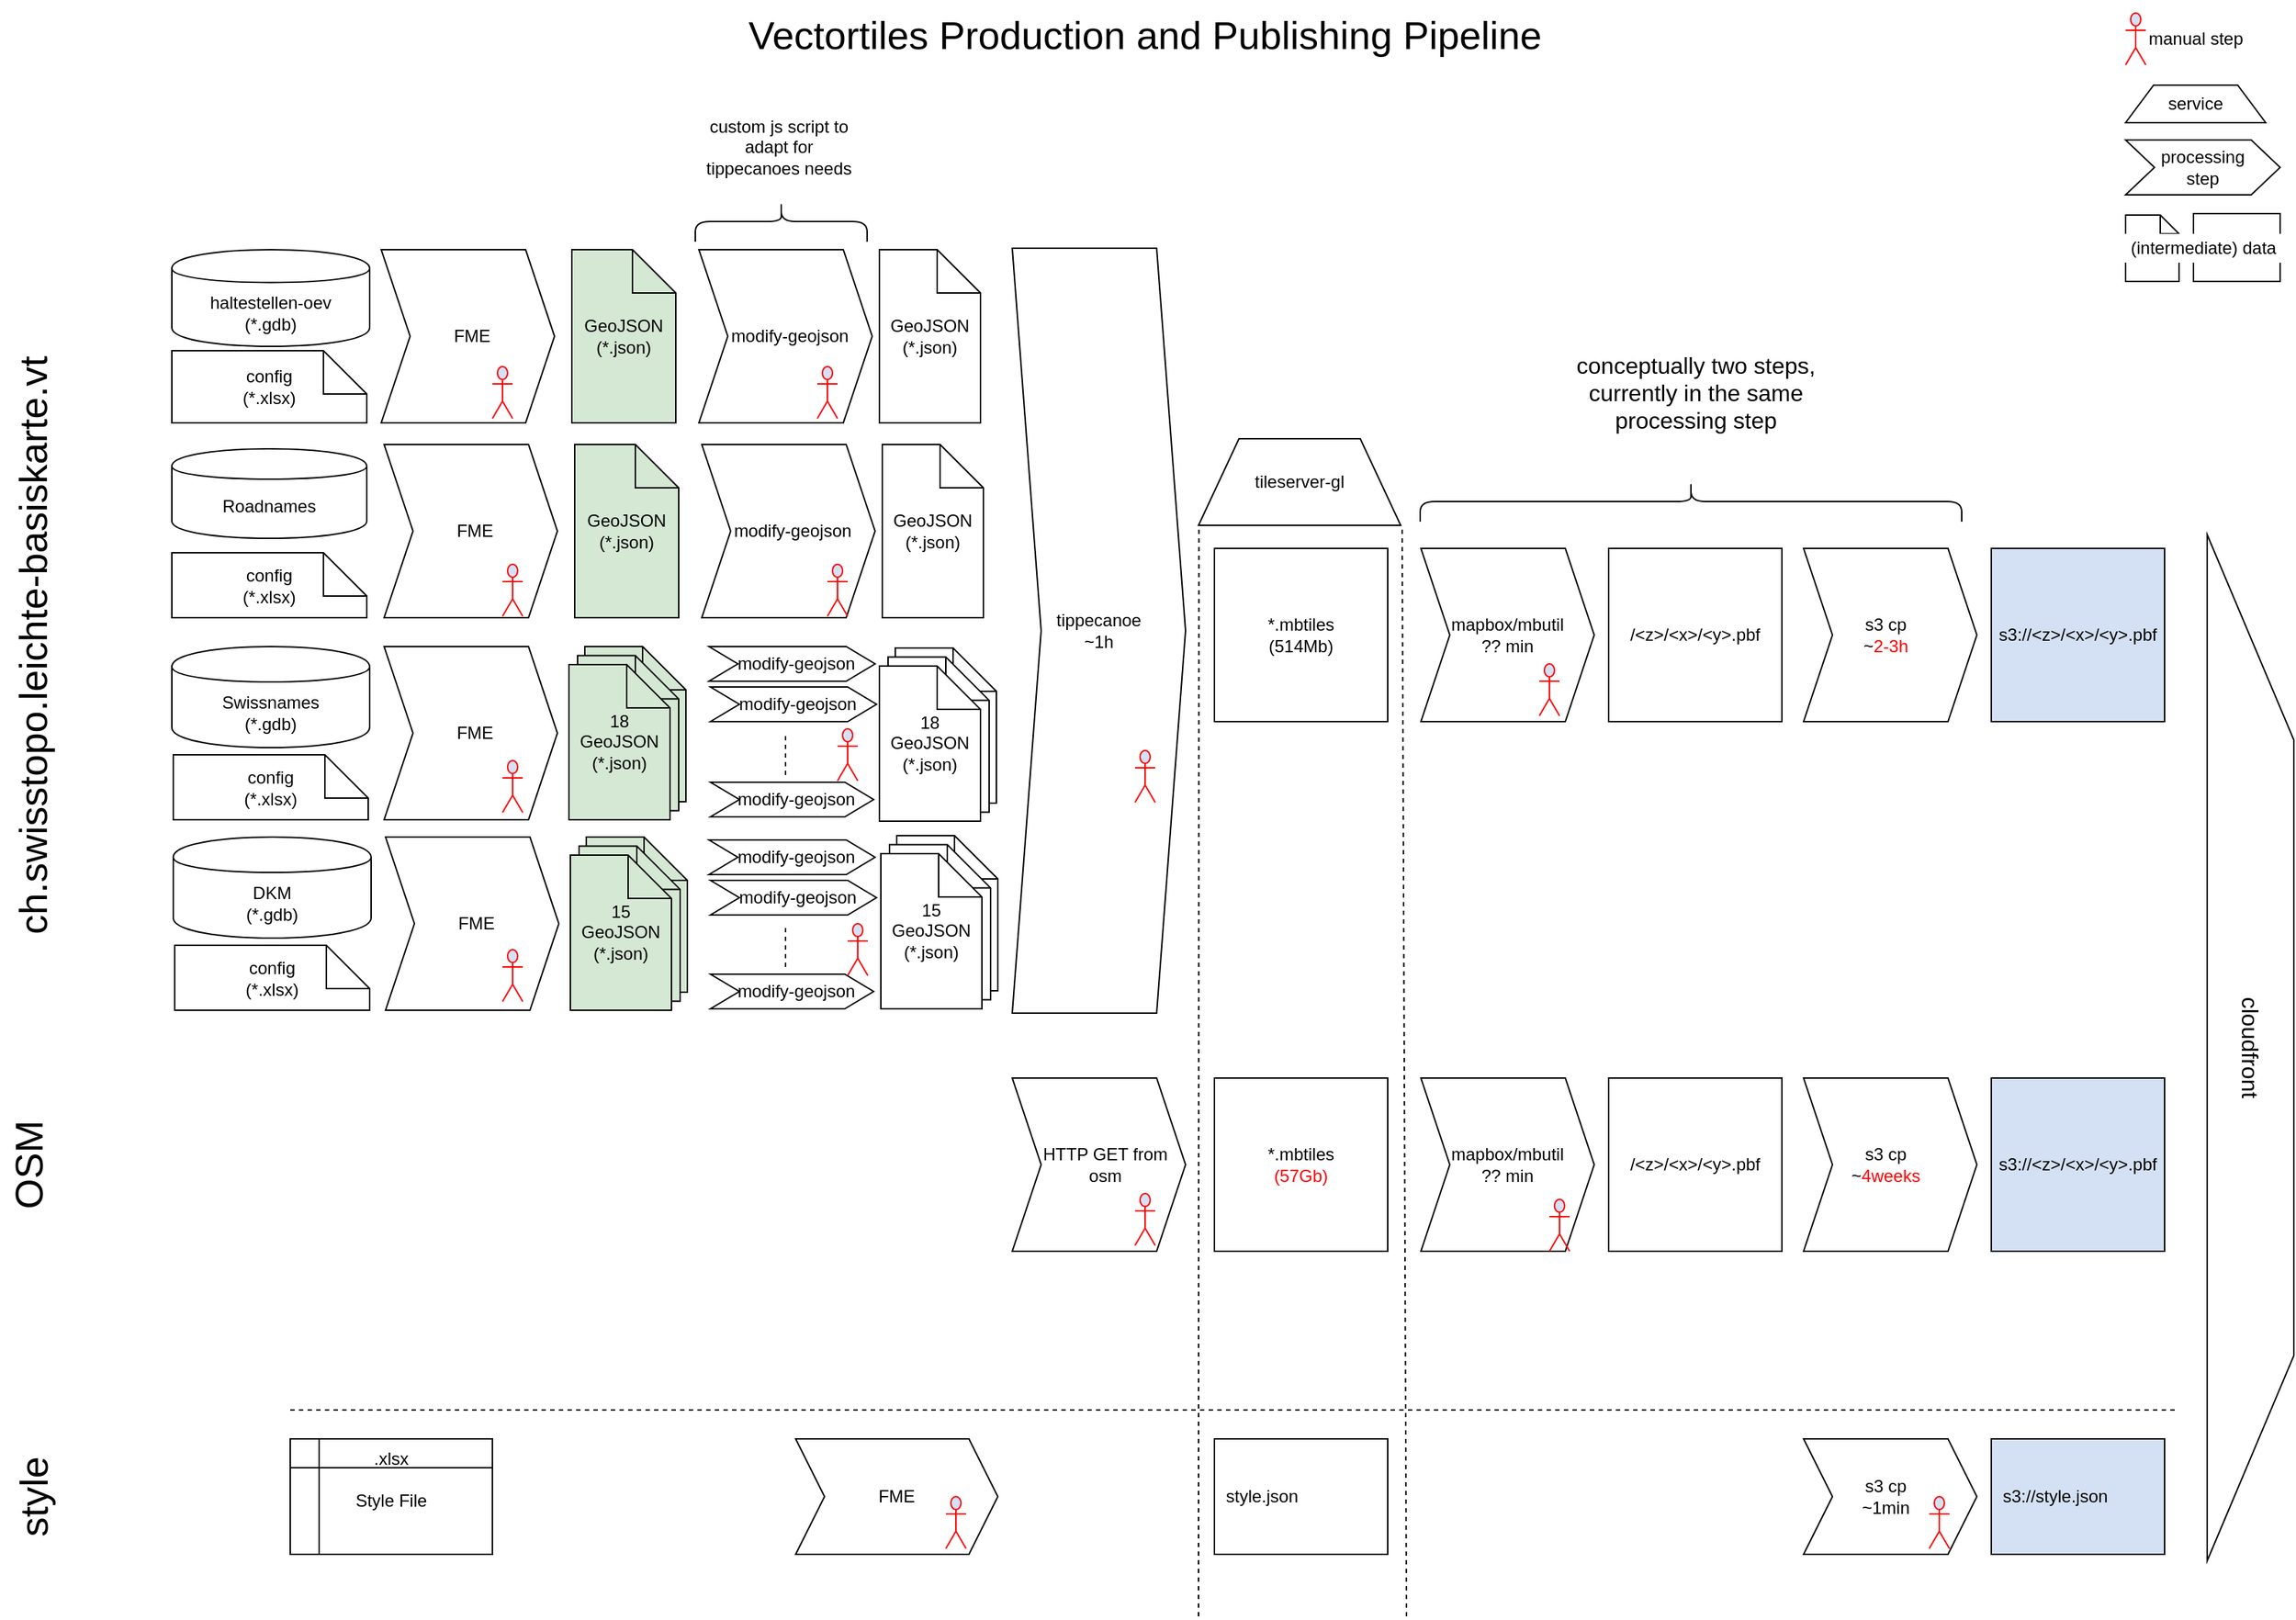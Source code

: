 <mxGraphModel dx="1381" dy="938" grid="1" gridSize="10" guides="1" tooltips="1" connect="1" arrows="1" fold="1" page="1" pageScale="1" pageWidth="1654" pageHeight="1169" background="#ffffff"><root><mxCell id="0"/><mxCell id="1" parent="0"/><mxCell id="14" value="&lt;div&gt;*.mbtiles&lt;/div&gt;&lt;div&gt;(514Mb)&lt;br&gt;&lt;/div&gt;" style="rounded=0;whiteSpace=wrap;html=1;" vertex="1" parent="1"><mxGeometry x="875" y="410" width="120" height="120" as="geometry"/></mxCell><mxCell id="15" value="&lt;div&gt;mapbox/mbutil&lt;/div&gt;&lt;div align=&quot;center&quot;&gt;?? min&lt;br&gt;&lt;/div&gt;" style="shape=step;perimeter=stepPerimeter;whiteSpace=wrap;html=1;fixedSize=1;spacingRight=6;align=center;spacingLeft=6;" vertex="1" parent="1"><mxGeometry x="1018" y="410" width="120" height="120" as="geometry"/></mxCell><mxCell id="16" value="&lt;div&gt;/&amp;lt;z&amp;gt;/&amp;lt;x&amp;gt;/&amp;lt;y&amp;gt;.pbf&lt;/div&gt;" style="rounded=0;whiteSpace=wrap;html=1;" vertex="1" parent="1"><mxGeometry x="1148" y="410" width="120" height="120" as="geometry"/></mxCell><mxCell id="18" value="&lt;div&gt;tippecanoe&lt;/div&gt;&lt;div&gt;~1h&lt;br&gt;&lt;/div&gt;" style="shape=step;perimeter=stepPerimeter;whiteSpace=wrap;html=1;fixedSize=1;" vertex="1" parent="1"><mxGeometry x="735" y="202" width="120" height="530" as="geometry"/></mxCell><mxCell id="23" value="tileserver-gl" style="shape=trapezoid;perimeter=trapezoidPerimeter;whiteSpace=wrap;html=1;align=center;" vertex="1" parent="1"><mxGeometry x="864" y="334" width="140" height="60" as="geometry"/></mxCell><mxCell id="24" value="&lt;div&gt;s3 cp&lt;/div&gt;~&lt;font color=&quot;#FF0000&quot;&gt;2-3h&lt;/font&gt;" style="shape=step;perimeter=stepPerimeter;whiteSpace=wrap;html=1;fixedSize=1;spacingRight=6;align=center;" vertex="1" parent="1"><mxGeometry x="1283" y="410" width="120" height="120" as="geometry"/></mxCell><mxCell id="25" value="s3://&amp;lt;z&amp;gt;/&amp;lt;x&amp;gt;/&amp;lt;y&amp;gt;.pbf" style="rounded=0;whiteSpace=wrap;html=1;fillColor=#D4E1F5;" vertex="1" parent="1"><mxGeometry x="1413" y="410" width="120" height="120" as="geometry"/></mxCell><mxCell id="8" value=".xlsx&lt;br&gt;&lt;div&gt;&lt;br&gt;&lt;/div&gt;&lt;div&gt;Style File&lt;/div&gt;" style="shape=internalStorage;whiteSpace=wrap;html=1;verticalAlign=top;" vertex="1" parent="1"><mxGeometry x="235" y="1027" width="140" height="80" as="geometry"/></mxCell><mxCell id="19" value="FME" style="shape=step;perimeter=stepPerimeter;whiteSpace=wrap;html=1;fixedSize=1;" vertex="1" parent="1"><mxGeometry x="585" y="1027" width="140" height="80" as="geometry"/></mxCell><mxCell id="21" value="style.json" style="rounded=0;whiteSpace=wrap;html=1;align=left;spacingLeft=6;" vertex="1" parent="1"><mxGeometry x="875" y="1027" width="120" height="80" as="geometry"/></mxCell><mxCell id="22" value="" style="endArrow=none;dashed=1;html=1;" edge="1" parent="1"><mxGeometry width="50" height="50" relative="1" as="geometry"><mxPoint x="235" y="1007" as="sourcePoint"/><mxPoint x="1540" y="1007" as="targetPoint"/></mxGeometry></mxCell><mxCell id="36" value="&lt;div&gt;s3 cp&lt;/div&gt;~1min" style="shape=step;perimeter=stepPerimeter;whiteSpace=wrap;html=1;fixedSize=1;spacingRight=6;align=center;" vertex="1" parent="1"><mxGeometry x="1283" y="1027" width="120" height="80" as="geometry"/></mxCell><mxCell id="37" value="s3://style.json" style="rounded=0;whiteSpace=wrap;html=1;align=left;spacingLeft=6;fillColor=#D4E1F5;" vertex="1" parent="1"><mxGeometry x="1413" y="1027" width="120" height="80" as="geometry"/></mxCell><mxCell id="38" value="" style="endArrow=none;dashed=1;html=1;entryX=0.002;entryY=1.006;entryPerimeter=0;" edge="1" parent="1" target="23"><mxGeometry width="50" height="50" relative="1" as="geometry"><mxPoint x="864" y="1150" as="sourcePoint"/><mxPoint x="864" y="400" as="targetPoint"/></mxGeometry></mxCell><mxCell id="30" value="&lt;div&gt;*.mbtiles&lt;/div&gt;&lt;font color=&quot;#FF0000&quot;&gt;(57Gb)&lt;/font&gt;" style="rounded=0;whiteSpace=wrap;html=1;" vertex="1" parent="1"><mxGeometry x="875" y="777" width="120" height="120" as="geometry"/></mxCell><mxCell id="31" value="s3://&amp;lt;z&amp;gt;/&amp;lt;x&amp;gt;/&amp;lt;y&amp;gt;.pbf" style="rounded=0;whiteSpace=wrap;html=1;fillColor=#D4E1F5;" vertex="1" parent="1"><mxGeometry x="1413" y="777" width="120" height="120" as="geometry"/></mxCell><mxCell id="32" value="&lt;div&gt;mapbox/mbutil&lt;/div&gt;?? min" style="shape=step;perimeter=stepPerimeter;whiteSpace=wrap;html=1;fixedSize=1;spacingRight=6;align=center;spacingLeft=6;" vertex="1" parent="1"><mxGeometry x="1018" y="777" width="120" height="120" as="geometry"/></mxCell><mxCell id="33" value="&lt;div&gt;/&amp;lt;z&amp;gt;/&amp;lt;x&amp;gt;/&amp;lt;y&amp;gt;.pbf&lt;/div&gt;" style="rounded=0;whiteSpace=wrap;html=1;" vertex="1" parent="1"><mxGeometry x="1148" y="777" width="120" height="120" as="geometry"/></mxCell><mxCell id="34" value="&lt;div&gt;s3 cp&lt;/div&gt;~&lt;font color=&quot;#FF0000&quot;&gt;4weeks&lt;/font&gt;" style="shape=step;perimeter=stepPerimeter;whiteSpace=wrap;html=1;fixedSize=1;spacingRight=6;align=center;" vertex="1" parent="1"><mxGeometry x="1283" y="777" width="120" height="120" as="geometry"/></mxCell><mxCell id="39" value="" style="endArrow=none;dashed=1;html=1;entryX=1.007;entryY=1;entryPerimeter=0;" edge="1" parent="1" target="23"><mxGeometry width="50" height="50" relative="1" as="geometry"><mxPoint x="1008" y="1150" as="sourcePoint"/><mxPoint x="873.588" y="399.529" as="targetPoint"/></mxGeometry></mxCell><mxCell id="40" value="&lt;div&gt;HTTP GET from&lt;/div&gt;&lt;div&gt;osm&lt;br&gt;&lt;/div&gt;" style="shape=step;perimeter=stepPerimeter;whiteSpace=wrap;html=1;fixedSize=1;spacingLeft=9;" vertex="1" parent="1"><mxGeometry x="735" y="777" width="120" height="120" as="geometry"/></mxCell><mxCell id="41" value="&lt;div&gt;ch.swisstopo.leichte-basiskarte.vt&lt;/div&gt;" style="text;html=1;strokeColor=none;fillColor=none;align=center;verticalAlign=middle;whiteSpace=wrap;rounded=0;rotation=-90;fontSize=27;" vertex="1" parent="1"><mxGeometry x="-215" y="457" width="545" height="40" as="geometry"/></mxCell><mxCell id="42" value="OSM" style="text;html=1;strokeColor=none;fillColor=none;align=center;verticalAlign=middle;whiteSpace=wrap;rounded=0;rotation=-90;fontSize=27;" vertex="1" parent="1"><mxGeometry x="21" y="817" width="67" height="40" as="geometry"/></mxCell><mxCell id="43" value="style" style="text;html=1;strokeColor=none;fillColor=none;align=center;verticalAlign=middle;whiteSpace=wrap;rounded=0;rotation=-90;fontSize=27;" vertex="1" parent="1"><mxGeometry x="28" y="1047" width="60" height="40" as="geometry"/></mxCell><mxCell id="44" value="cloudfront" style="shape=trapezoid;perimeter=trapezoidPerimeter;whiteSpace=wrap;html=1;fontSize=16;align=center;rotation=90;" vertex="1" parent="1"><mxGeometry x="1237" y="726" width="711" height="60" as="geometry"/></mxCell><mxCell id="45" value="" style="shape=curlyBracket;whiteSpace=wrap;html=1;rounded=1;fontSize=16;align=center;rotation=90;verticalAlign=middle;" vertex="1" parent="1"><mxGeometry x="1191" y="190" width="28" height="375" as="geometry"/></mxCell><mxCell id="46" value="conceptually two steps, currently in the same processing step" style="text;html=1;strokeColor=none;fillColor=#ffffff;align=center;verticalAlign=middle;whiteSpace=wrap;rounded=0;fontSize=16;" vertex="1" parent="1"><mxGeometry x="1119" y="260" width="179" height="84" as="geometry"/></mxCell><mxCell id="77" value="custom js script to adapt for tippecanoes needs" style="text;html=1;strokeColor=none;fillColor=none;align=center;verticalAlign=middle;whiteSpace=wrap;rounded=0;fontSize=12;fontColor=#000000;" vertex="1" parent="1"><mxGeometry x="515" y="122" width="117" height="20" as="geometry"/></mxCell><mxCell id="78" value="" style="shape=curlyBracket;whiteSpace=wrap;html=1;rounded=1;fontSize=16;align=center;rotation=90;verticalAlign=middle;" vertex="1" parent="1"><mxGeometry x="561" y="124" width="28" height="119" as="geometry"/></mxCell><mxCell id="4" value="&lt;div&gt;Swissnames&lt;/div&gt;(*.gdb)" style="shape=cylinder;whiteSpace=wrap;html=1;boundedLbl=1;" vertex="1" parent="1"><mxGeometry x="153" y="478" width="137" height="70" as="geometry"/></mxCell><mxCell id="65" value="&lt;div&gt;config&lt;/div&gt;&lt;div&gt;(*.xlsx)&lt;/div&gt;" style="shape=note;whiteSpace=wrap;html=1;strokeColor=#000000;strokeWidth=1;fillColor=#FFFFFF;fontSize=12;fontColor=#000000;align=center;" vertex="1" parent="1"><mxGeometry x="154" y="553" width="135" height="45" as="geometry"/></mxCell><mxCell id="66" value="&lt;div&gt;FME&lt;/div&gt;" style="shape=step;perimeter=stepPerimeter;whiteSpace=wrap;html=1;fixedSize=1;spacingLeft=6;" vertex="1" parent="1"><mxGeometry x="300" y="478" width="120" height="120" as="geometry"/></mxCell><mxCell id="72" value="" style="group" vertex="1" connectable="0" parent="1"><mxGeometry x="643" y="479" width="81" height="120" as="geometry"/></mxCell><mxCell id="69" value="" style="shape=note;whiteSpace=wrap;html=1;strokeColor=#000000;strokeWidth=1;fillColor=#FFFFFF;fontSize=12;fontColor=#000000;align=center;" vertex="1" parent="72"><mxGeometry x="11" width="70" height="107.463" as="geometry"/></mxCell><mxCell id="70" value="" style="shape=note;whiteSpace=wrap;html=1;strokeColor=#000000;strokeWidth=1;fillColor=#FFFFFF;fontSize=12;fontColor=#000000;align=center;" vertex="1" parent="72"><mxGeometry x="6" y="6.269" width="70" height="107.463" as="geometry"/></mxCell><mxCell id="71" value="18&lt;div&gt;GeoJSON&lt;/div&gt;&lt;div&gt;(*.json)&lt;br&gt;&lt;/div&gt;" style="shape=note;whiteSpace=wrap;html=1;strokeColor=#000000;strokeWidth=1;fillColor=#FFFFFF;fontSize=12;fontColor=#000000;align=center;" vertex="1" parent="72"><mxGeometry y="12.537" width="70" height="107.463" as="geometry"/></mxCell><mxCell id="79" value="&lt;div&gt;DKM&lt;/div&gt;&lt;div&gt;(*.gdb)&lt;/div&gt;" style="shape=cylinder;whiteSpace=wrap;html=1;boundedLbl=1;" vertex="1" parent="1"><mxGeometry x="154" y="610" width="137" height="70" as="geometry"/></mxCell><mxCell id="80" value="&lt;div&gt;config&lt;/div&gt;&lt;div&gt;(*.xlsx)&lt;/div&gt;" style="shape=note;whiteSpace=wrap;html=1;strokeColor=#000000;strokeWidth=1;fillColor=#FFFFFF;fontSize=12;fontColor=#000000;align=center;" vertex="1" parent="1"><mxGeometry x="155" y="685" width="135" height="45" as="geometry"/></mxCell><mxCell id="81" value="&lt;div&gt;FME&lt;/div&gt;" style="shape=step;perimeter=stepPerimeter;whiteSpace=wrap;html=1;fixedSize=1;spacingLeft=6;" vertex="1" parent="1"><mxGeometry x="301" y="610" width="120" height="120" as="geometry"/></mxCell><mxCell id="87" value="" style="group" vertex="1" connectable="0" parent="1"><mxGeometry x="644" y="609" width="81" height="120" as="geometry"/></mxCell><mxCell id="88" value="" style="shape=note;whiteSpace=wrap;html=1;strokeColor=#000000;strokeWidth=1;fillColor=#FFFFFF;fontSize=12;fontColor=#000000;align=center;" vertex="1" parent="87"><mxGeometry x="11" width="70" height="107.463" as="geometry"/></mxCell><mxCell id="89" value="" style="shape=note;whiteSpace=wrap;html=1;strokeColor=#000000;strokeWidth=1;fillColor=#FFFFFF;fontSize=12;fontColor=#000000;align=center;" vertex="1" parent="87"><mxGeometry x="6" y="6.269" width="70" height="107.463" as="geometry"/></mxCell><mxCell id="90" value="15&lt;div&gt;GeoJSON&lt;/div&gt;&lt;div&gt;(*.json)&lt;br&gt;&lt;/div&gt;" style="shape=note;whiteSpace=wrap;html=1;strokeColor=#000000;strokeWidth=1;fillColor=#FFFFFF;fontSize=12;fontColor=#000000;align=center;" vertex="1" parent="87"><mxGeometry y="12.537" width="70" height="107.463" as="geometry"/></mxCell><mxCell id="5" value="Roadnames" style="shape=cylinder;whiteSpace=wrap;html=1;boundedLbl=1;" vertex="1" parent="1"><mxGeometry x="153" y="341" width="135" height="62" as="geometry"/></mxCell><mxCell id="60" value="&lt;div&gt;config&lt;/div&gt;&lt;div&gt;(*.xlsx)&lt;/div&gt;" style="shape=note;whiteSpace=wrap;html=1;strokeColor=#000000;strokeWidth=1;fillColor=#FFFFFF;fontSize=12;fontColor=#000000;align=center;" vertex="1" parent="1"><mxGeometry x="153" y="413" width="135" height="45" as="geometry"/></mxCell><mxCell id="61" value="&lt;div&gt;FME&lt;/div&gt;" style="shape=step;perimeter=stepPerimeter;whiteSpace=wrap;html=1;fixedSize=1;spacingLeft=6;" vertex="1" parent="1"><mxGeometry x="300" y="338" width="120" height="120" as="geometry"/></mxCell><mxCell id="62" value="&lt;div&gt;GeoJSON&lt;/div&gt;(*.json)" style="shape=note;whiteSpace=wrap;html=1;strokeColor=#000000;strokeWidth=1;fillColor=#D5E8D4;fontSize=12;fontColor=#000000;align=center;" vertex="1" parent="1"><mxGeometry x="432" y="338" width="72" height="120" as="geometry"/></mxCell><mxCell id="63" value="&lt;div&gt;modify-geojson&lt;/div&gt;" style="shape=step;perimeter=stepPerimeter;whiteSpace=wrap;html=1;fixedSize=1;spacingLeft=6;" vertex="1" parent="1"><mxGeometry x="520" y="338" width="120" height="120" as="geometry"/></mxCell><mxCell id="64" value="&lt;div&gt;GeoJSON&lt;/div&gt;&lt;div&gt;(*.json)&lt;br&gt;&lt;/div&gt;" style="shape=note;whiteSpace=wrap;html=1;strokeColor=#000000;strokeWidth=1;fillColor=#FFFFFF;fontSize=12;fontColor=#000000;align=center;" vertex="1" parent="1"><mxGeometry x="645" y="338" width="70" height="120" as="geometry"/></mxCell><mxCell id="2" value="&lt;div&gt;haltestellen-oev&lt;/div&gt;&lt;div&gt;(*.gdb)&lt;br&gt;&lt;/div&gt;" style="shape=cylinder;whiteSpace=wrap;html=1;boundedLbl=1;" vertex="1" parent="1"><mxGeometry x="153" y="203" width="137" height="67" as="geometry"/></mxCell><mxCell id="52" value="&lt;div&gt;FME&lt;/div&gt;" style="shape=step;perimeter=stepPerimeter;whiteSpace=wrap;html=1;fixedSize=1;spacingLeft=6;" vertex="1" parent="1"><mxGeometry x="298" y="203" width="120" height="120" as="geometry"/></mxCell><mxCell id="56" value="&lt;div&gt;GeoJSON&lt;/div&gt;(*.json)" style="shape=note;whiteSpace=wrap;html=1;strokeColor=#000000;strokeWidth=1;fillColor=#D5E8D4;fontSize=12;fontColor=#000000;align=center;" vertex="1" parent="1"><mxGeometry x="430" y="203" width="72" height="120" as="geometry"/></mxCell><mxCell id="57" value="&lt;div&gt;modify-geojson&lt;/div&gt;" style="shape=step;perimeter=stepPerimeter;whiteSpace=wrap;html=1;fixedSize=1;spacingLeft=6;" vertex="1" parent="1"><mxGeometry x="518" y="203" width="120" height="120" as="geometry"/></mxCell><mxCell id="58" value="&lt;div&gt;GeoJSON&lt;/div&gt;&lt;div&gt;(*.json)&lt;br&gt;&lt;/div&gt;" style="shape=note;whiteSpace=wrap;html=1;strokeColor=#000000;strokeWidth=1;fillColor=#FFFFFF;fontSize=12;fontColor=#000000;align=center;" vertex="1" parent="1"><mxGeometry x="643" y="203" width="70" height="120" as="geometry"/></mxCell><mxCell id="59" value="&lt;div&gt;config&lt;/div&gt;&lt;div&gt;(*.xlsx)&lt;/div&gt;" style="shape=note;whiteSpace=wrap;html=1;strokeColor=#000000;strokeWidth=1;fillColor=#FFFFFF;fontSize=12;fontColor=#000000;align=center;" vertex="1" parent="1"><mxGeometry x="153" y="273" width="135" height="50" as="geometry"/></mxCell><mxCell id="105" value="" style="group" vertex="1" connectable="0" parent="1"><mxGeometry x="525" y="478" width="116" height="118" as="geometry"/></mxCell><mxCell id="68" value="&lt;div&gt;modify-geojson&lt;/div&gt;" style="shape=step;perimeter=stepPerimeter;whiteSpace=wrap;html=1;fixedSize=1;spacingLeft=6;" vertex="1" parent="105"><mxGeometry width="115" height="24" as="geometry"/></mxCell><mxCell id="96" value="&lt;div&gt;modify-geojson&lt;/div&gt;" style="shape=step;perimeter=stepPerimeter;whiteSpace=wrap;html=1;fixedSize=1;spacingLeft=6;" vertex="1" parent="105"><mxGeometry x="1" y="28" width="115" height="24" as="geometry"/></mxCell><mxCell id="97" value="&lt;div&gt;modify-geojson&lt;/div&gt;" style="shape=step;perimeter=stepPerimeter;whiteSpace=wrap;html=1;fixedSize=1;spacingLeft=6;" vertex="1" parent="105"><mxGeometry x="1" y="94" width="113" height="24" as="geometry"/></mxCell><mxCell id="98" value="" style="endArrow=none;dashed=1;html=1;fontSize=27;fontColor=#000000;" edge="1" parent="105"><mxGeometry width="50" height="50" relative="1" as="geometry"><mxPoint x="53" y="89" as="sourcePoint"/><mxPoint x="53" y="59" as="targetPoint"/></mxGeometry></mxCell><mxCell id="122" value="" style="shape=umlActor;verticalLabelPosition=bottom;labelBackgroundColor=#ffffff;verticalAlign=top;html=1;strokeColor=#FF0000;strokeWidth=1;fillColor=#D4E1F5;fontSize=27;fontColor=#000000;align=center;" vertex="1" parent="105"><mxGeometry x="89" y="57" width="14" height="36" as="geometry"/></mxCell><mxCell id="106" value="" style="group" vertex="1" connectable="0" parent="1"><mxGeometry x="525" y="612" width="116" height="117" as="geometry"/></mxCell><mxCell id="101" value="&lt;div&gt;modify-geojson&lt;/div&gt;" style="shape=step;perimeter=stepPerimeter;whiteSpace=wrap;html=1;fixedSize=1;spacingLeft=6;" vertex="1" parent="106"><mxGeometry width="115" height="24" as="geometry"/></mxCell><mxCell id="102" value="&lt;div&gt;modify-geojson&lt;/div&gt;" style="shape=step;perimeter=stepPerimeter;whiteSpace=wrap;html=1;fixedSize=1;spacingLeft=6;" vertex="1" parent="106"><mxGeometry x="1" y="28" width="115" height="24" as="geometry"/></mxCell><mxCell id="103" value="&lt;div&gt;modify-geojson&lt;/div&gt;" style="shape=step;perimeter=stepPerimeter;whiteSpace=wrap;html=1;fixedSize=1;spacingLeft=6;" vertex="1" parent="106"><mxGeometry x="1" y="93" width="113" height="24" as="geometry"/></mxCell><mxCell id="104" value="" style="endArrow=none;dashed=1;html=1;fontSize=27;fontColor=#000000;" edge="1" parent="106"><mxGeometry width="50" height="50" relative="1" as="geometry"><mxPoint x="53" y="88" as="sourcePoint"/><mxPoint x="53" y="58" as="targetPoint"/></mxGeometry></mxCell><mxCell id="123" value="" style="shape=umlActor;verticalLabelPosition=bottom;labelBackgroundColor=#ffffff;verticalAlign=top;html=1;strokeColor=#FF0000;strokeWidth=1;fillColor=#D4E1F5;fontSize=27;fontColor=#000000;align=center;" vertex="1" parent="106"><mxGeometry x="96" y="58" width="14" height="36" as="geometry"/></mxCell><mxCell id="107" value="Vectortiles Production and Publishing Pipeline" style="text;html=1;strokeColor=none;fillColor=none;align=center;verticalAlign=middle;whiteSpace=wrap;rounded=0;fontSize=27;fontColor=#000000;" vertex="1" parent="1"><mxGeometry x="184" y="30" width="1286" height="50" as="geometry"/></mxCell><mxCell id="109" value="" style="group" vertex="1" connectable="0" parent="1"><mxGeometry x="428" y="478" width="81" height="120" as="geometry"/></mxCell><mxCell id="74" value="" style="shape=note;whiteSpace=wrap;html=1;strokeColor=#000000;strokeWidth=1;fillColor=#D5E8D4;fontSize=12;fontColor=#000000;align=center;" vertex="1" parent="109"><mxGeometry x="11" width="70" height="107.463" as="geometry"/></mxCell><mxCell id="75" value="" style="shape=note;whiteSpace=wrap;html=1;strokeColor=#000000;strokeWidth=1;fillColor=#D5E8D4;fontSize=12;fontColor=#000000;align=center;" vertex="1" parent="109"><mxGeometry x="6" y="6.269" width="70" height="107.463" as="geometry"/></mxCell><mxCell id="76" value="18&lt;div&gt;GeoJSON&lt;/div&gt;&lt;div&gt;(*.json)&lt;br&gt;&lt;/div&gt;" style="shape=note;whiteSpace=wrap;html=1;strokeColor=#000000;strokeWidth=1;fillColor=#D5E8D4;fontSize=12;fontColor=#000000;align=center;" vertex="1" parent="109"><mxGeometry y="12.537" width="70" height="107.463" as="geometry"/></mxCell><mxCell id="110" value="" style="group" vertex="1" connectable="0" parent="1"><mxGeometry x="429" y="610" width="81" height="120" as="geometry"/></mxCell><mxCell id="83" value="" style="shape=note;whiteSpace=wrap;html=1;strokeColor=#000000;strokeWidth=1;fillColor=#D5E8D4;fontSize=12;fontColor=#000000;align=center;" vertex="1" parent="110"><mxGeometry x="11" width="70" height="107.463" as="geometry"/></mxCell><mxCell id="84" value="" style="shape=note;whiteSpace=wrap;html=1;strokeColor=#000000;strokeWidth=1;fillColor=#D5E8D4;fontSize=12;fontColor=#000000;align=center;" vertex="1" parent="110"><mxGeometry x="6" y="6.269" width="70" height="107.463" as="geometry"/></mxCell><mxCell id="85" value="15&lt;div&gt;GeoJSON&lt;/div&gt;&lt;div&gt;(*.json)&lt;br&gt;&lt;/div&gt;" style="shape=note;whiteSpace=wrap;html=1;strokeColor=#000000;strokeWidth=1;fillColor=#D5E8D4;fontSize=12;fontColor=#000000;align=center;" vertex="1" parent="110"><mxGeometry y="12.537" width="70" height="107.463" as="geometry"/></mxCell><mxCell id="111" value="manual step" style="shape=umlActor;verticalLabelPosition=middle;labelBackgroundColor=#ffffff;verticalAlign=middle;html=1;strokeColor=#FF0000;strokeWidth=1;fillColor=#D4E1F5;fontSize=12;fontColor=#000000;align=left;labelPosition=right;" vertex="1" parent="1"><mxGeometry x="1506" y="39" width="14" height="36" as="geometry"/></mxCell><mxCell id="112" value="" style="shape=umlActor;verticalLabelPosition=bottom;labelBackgroundColor=#ffffff;verticalAlign=top;html=1;strokeColor=#FF0000;strokeWidth=1;fillColor=#D4E1F5;fontSize=27;fontColor=#000000;align=center;" vertex="1" parent="1"><mxGeometry x="375" y="284" width="14" height="36" as="geometry"/></mxCell><mxCell id="114" value="" style="shape=umlActor;verticalLabelPosition=bottom;labelBackgroundColor=#ffffff;verticalAlign=top;html=1;strokeColor=#FF0000;strokeWidth=1;fillColor=#D4E1F5;fontSize=27;fontColor=#000000;align=center;" vertex="1" parent="1"><mxGeometry x="382" y="421" width="14" height="36" as="geometry"/></mxCell><mxCell id="118" value="" style="shape=umlActor;verticalLabelPosition=bottom;labelBackgroundColor=#ffffff;verticalAlign=top;html=1;strokeColor=#FF0000;strokeWidth=1;fillColor=#D4E1F5;fontSize=27;fontColor=#000000;align=center;" vertex="1" parent="1"><mxGeometry x="382" y="557" width="14" height="36" as="geometry"/></mxCell><mxCell id="119" value="" style="shape=umlActor;verticalLabelPosition=bottom;labelBackgroundColor=#ffffff;verticalAlign=top;html=1;strokeColor=#FF0000;strokeWidth=1;fillColor=#D4E1F5;fontSize=27;fontColor=#000000;align=center;" vertex="1" parent="1"><mxGeometry x="382" y="688" width="14" height="36" as="geometry"/></mxCell><mxCell id="120" value="" style="shape=umlActor;verticalLabelPosition=bottom;labelBackgroundColor=#ffffff;verticalAlign=top;html=1;strokeColor=#FF0000;strokeWidth=1;fillColor=#D4E1F5;fontSize=27;fontColor=#000000;align=center;" vertex="1" parent="1"><mxGeometry x="600" y="284" width="14" height="36" as="geometry"/></mxCell><mxCell id="121" value="" style="shape=umlActor;verticalLabelPosition=bottom;labelBackgroundColor=#ffffff;verticalAlign=top;html=1;strokeColor=#FF0000;strokeWidth=1;fillColor=#D4E1F5;fontSize=27;fontColor=#000000;align=center;" vertex="1" parent="1"><mxGeometry x="607" y="421" width="14" height="36" as="geometry"/></mxCell><mxCell id="124" value="" style="shape=umlActor;verticalLabelPosition=bottom;labelBackgroundColor=#ffffff;verticalAlign=top;html=1;strokeColor=#FF0000;strokeWidth=1;fillColor=#D4E1F5;fontSize=27;fontColor=#000000;align=center;" vertex="1" parent="1"><mxGeometry x="820" y="550" width="14" height="36" as="geometry"/></mxCell><mxCell id="125" value="" style="shape=umlActor;verticalLabelPosition=bottom;labelBackgroundColor=#ffffff;verticalAlign=top;html=1;strokeColor=#FF0000;strokeWidth=1;fillColor=#D4E1F5;fontSize=27;fontColor=#000000;align=center;" vertex="1" parent="1"><mxGeometry x="1100" y="490" width="14" height="36" as="geometry"/></mxCell><mxCell id="126" value="" style="shape=umlActor;verticalLabelPosition=bottom;labelBackgroundColor=#ffffff;verticalAlign=top;html=1;strokeColor=#FF0000;strokeWidth=1;fillColor=#D4E1F5;fontSize=27;fontColor=#000000;align=center;" vertex="1" parent="1"><mxGeometry x="820" y="857" width="14" height="36" as="geometry"/></mxCell><mxCell id="127" value="" style="shape=umlActor;verticalLabelPosition=bottom;labelBackgroundColor=#ffffff;verticalAlign=top;html=1;strokeColor=#FF0000;strokeWidth=1;fillColor=#D4E1F5;fontSize=27;fontColor=#000000;align=center;" vertex="1" parent="1"><mxGeometry x="1107" y="861" width="14" height="36" as="geometry"/></mxCell><mxCell id="128" value="" style="shape=umlActor;verticalLabelPosition=bottom;labelBackgroundColor=#ffffff;verticalAlign=top;html=1;strokeColor=#FF0000;strokeWidth=1;fillColor=#D4E1F5;fontSize=27;fontColor=#000000;align=center;" vertex="1" parent="1"><mxGeometry x="689" y="1067" width="14" height="36" as="geometry"/></mxCell><mxCell id="130" value="" style="shape=umlActor;verticalLabelPosition=bottom;labelBackgroundColor=#ffffff;verticalAlign=top;html=1;strokeColor=#FF0000;strokeWidth=1;fillColor=#D4E1F5;fontSize=27;fontColor=#000000;align=center;" vertex="1" parent="1"><mxGeometry x="1370" y="1067" width="14" height="36" as="geometry"/></mxCell><mxCell id="131" value="service" style="shape=trapezoid;perimeter=trapezoidPerimeter;whiteSpace=wrap;html=1;strokeColor=#000000;strokeWidth=1;fillColor=#FFFFFF;fontSize=12;fontColor=#000000;align=center;" vertex="1" parent="1"><mxGeometry x="1506" y="89" width="97" height="26" as="geometry"/></mxCell><mxCell id="132" value="&lt;div&gt;processing&lt;/div&gt;&lt;div&gt;step&lt;br&gt;&lt;/div&gt;" style="shape=step;perimeter=stepPerimeter;whiteSpace=wrap;html=1;fixedSize=1;strokeColor=#000000;strokeWidth=1;fillColor=#FFFFFF;fontSize=12;fontColor=#000000;align=center;" vertex="1" parent="1"><mxGeometry x="1506" y="127" width="107" height="38" as="geometry"/></mxCell><mxCell id="133" value="" style="shape=note;whiteSpace=wrap;html=1;strokeColor=#000000;strokeWidth=1;fillColor=#FFFFFF;fontSize=12;fontColor=#000000;align=center;size=13;" vertex="1" parent="1"><mxGeometry x="1506" y="179" width="37" height="46" as="geometry"/></mxCell><mxCell id="134" value="" style="rounded=0;whiteSpace=wrap;html=1;strokeColor=#000000;strokeWidth=1;fillColor=#FFFFFF;fontSize=12;fontColor=#000000;align=center;" vertex="1" parent="1"><mxGeometry x="1553" y="178" width="60" height="47" as="geometry"/></mxCell><mxCell id="135" value="(intermediate) data" style="text;html=1;strokeColor=none;fillColor=#ffffff;align=center;verticalAlign=middle;whiteSpace=wrap;rounded=0;fontSize=12;fontColor=#000000;" vertex="1" parent="1"><mxGeometry x="1500" y="192" width="120" height="20" as="geometry"/></mxCell></root></mxGraphModel>
